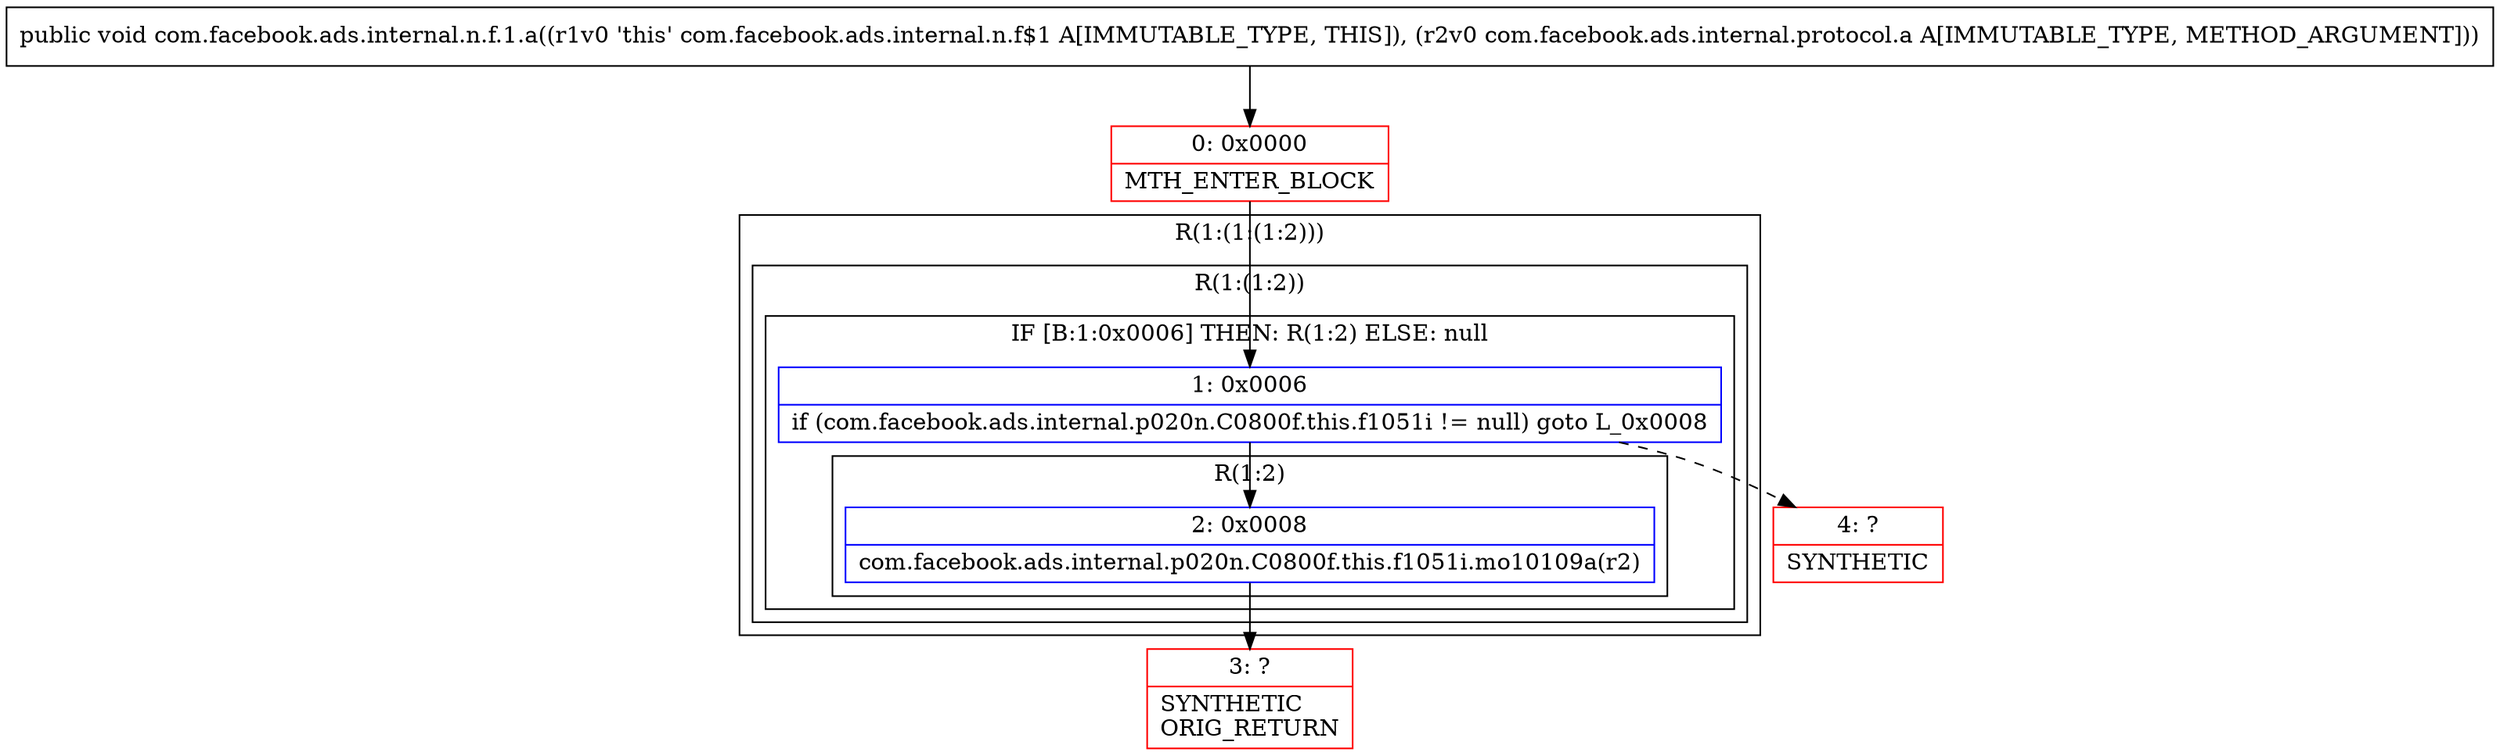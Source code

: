 digraph "CFG forcom.facebook.ads.internal.n.f.1.a(Lcom\/facebook\/ads\/internal\/protocol\/a;)V" {
subgraph cluster_Region_412314973 {
label = "R(1:(1:(1:2)))";
node [shape=record,color=blue];
subgraph cluster_Region_1203341995 {
label = "R(1:(1:2))";
node [shape=record,color=blue];
subgraph cluster_IfRegion_2135478630 {
label = "IF [B:1:0x0006] THEN: R(1:2) ELSE: null";
node [shape=record,color=blue];
Node_1 [shape=record,label="{1\:\ 0x0006|if (com.facebook.ads.internal.p020n.C0800f.this.f1051i != null) goto L_0x0008\l}"];
subgraph cluster_Region_27252070 {
label = "R(1:2)";
node [shape=record,color=blue];
Node_2 [shape=record,label="{2\:\ 0x0008|com.facebook.ads.internal.p020n.C0800f.this.f1051i.mo10109a(r2)\l}"];
}
}
}
}
Node_0 [shape=record,color=red,label="{0\:\ 0x0000|MTH_ENTER_BLOCK\l}"];
Node_3 [shape=record,color=red,label="{3\:\ ?|SYNTHETIC\lORIG_RETURN\l}"];
Node_4 [shape=record,color=red,label="{4\:\ ?|SYNTHETIC\l}"];
MethodNode[shape=record,label="{public void com.facebook.ads.internal.n.f.1.a((r1v0 'this' com.facebook.ads.internal.n.f$1 A[IMMUTABLE_TYPE, THIS]), (r2v0 com.facebook.ads.internal.protocol.a A[IMMUTABLE_TYPE, METHOD_ARGUMENT])) }"];
MethodNode -> Node_0;
Node_1 -> Node_2;
Node_1 -> Node_4[style=dashed];
Node_2 -> Node_3;
Node_0 -> Node_1;
}

